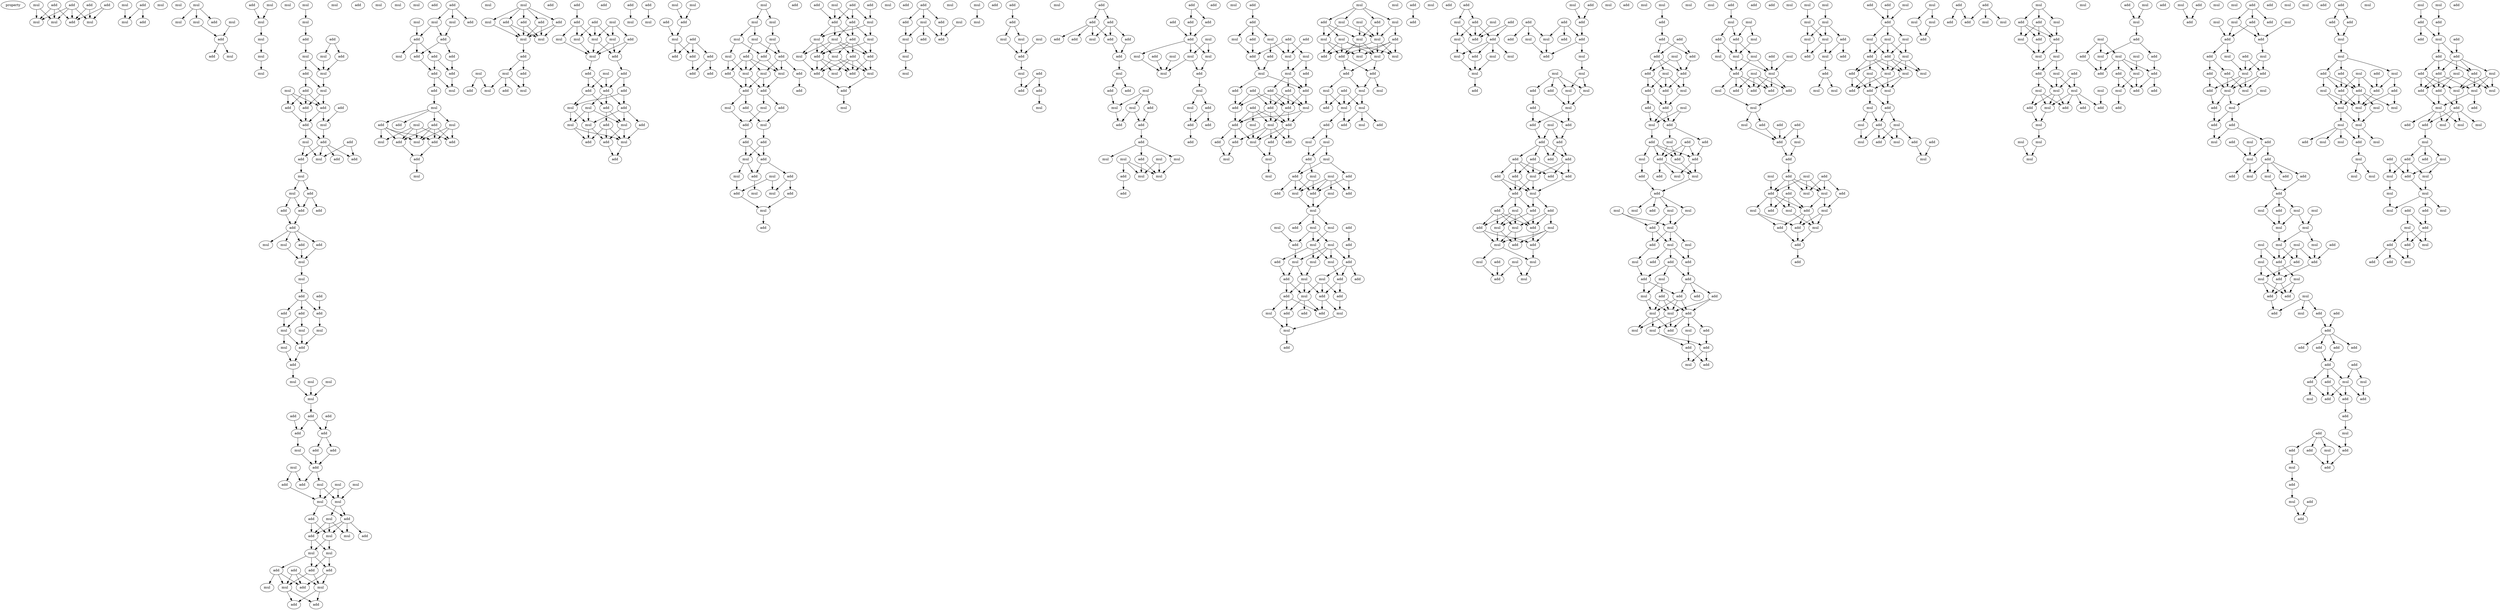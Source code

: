 digraph {
    node [fontcolor=black]
    property [mul=2,lf=1.1]
    0 [ label = add ];
    1 [ label = add ];
    2 [ label = mul ];
    3 [ label = add ];
    4 [ label = add ];
    5 [ label = mul ];
    6 [ label = mul ];
    7 [ label = mul ];
    8 [ label = add ];
    9 [ label = add ];
    10 [ label = mul ];
    11 [ label = mul ];
    12 [ label = mul ];
    13 [ label = mul ];
    14 [ label = add ];
    15 [ label = mul ];
    16 [ label = mul ];
    17 [ label = mul ];
    18 [ label = mul ];
    19 [ label = add ];
    20 [ label = add ];
    21 [ label = add ];
    22 [ label = add ];
    23 [ label = mul ];
    24 [ label = mul ];
    25 [ label = mul ];
    26 [ label = mul ];
    27 [ label = mul ];
    28 [ label = mul ];
    29 [ label = mul ];
    30 [ label = mul ];
    31 [ label = mul ];
    32 [ label = mul ];
    33 [ label = add ];
    34 [ label = add ];
    35 [ label = mul ];
    36 [ label = mul ];
    37 [ label = add ];
    38 [ label = add ];
    39 [ label = mul ];
    40 [ label = mul ];
    41 [ label = mul ];
    42 [ label = add ];
    43 [ label = add ];
    44 [ label = add ];
    45 [ label = add ];
    46 [ label = add ];
    47 [ label = add ];
    48 [ label = mul ];
    49 [ label = add ];
    50 [ label = mul ];
    51 [ label = add ];
    52 [ label = mul ];
    53 [ label = add ];
    54 [ label = add ];
    55 [ label = add ];
    56 [ label = add ];
    57 [ label = mul ];
    58 [ label = add ];
    59 [ label = mul ];
    60 [ label = mul ];
    61 [ label = add ];
    62 [ label = add ];
    63 [ label = add ];
    64 [ label = add ];
    65 [ label = mul ];
    66 [ label = mul ];
    67 [ label = add ];
    68 [ label = add ];
    69 [ label = mul ];
    70 [ label = mul ];
    71 [ label = mul ];
    72 [ label = add ];
    73 [ label = add ];
    74 [ label = add ];
    75 [ label = add ];
    76 [ label = add ];
    77 [ label = mul ];
    78 [ label = mul ];
    79 [ label = mul ];
    80 [ label = mul ];
    81 [ label = add ];
    82 [ label = mul ];
    83 [ label = add ];
    84 [ label = mul ];
    85 [ label = add ];
    86 [ label = mul ];
    87 [ label = mul ];
    88 [ label = mul ];
    89 [ label = add ];
    90 [ label = add ];
    91 [ label = add ];
    92 [ label = add ];
    93 [ label = add ];
    94 [ label = mul ];
    95 [ label = add ];
    96 [ label = add ];
    97 [ label = add ];
    98 [ label = mul ];
    99 [ label = mul ];
    100 [ label = add ];
    101 [ label = add ];
    102 [ label = mul ];
    103 [ label = mul ];
    104 [ label = mul ];
    105 [ label = mul ];
    106 [ label = add ];
    107 [ label = add ];
    108 [ label = mul ];
    109 [ label = add ];
    110 [ label = add ];
    111 [ label = mul ];
    112 [ label = mul ];
    113 [ label = mul ];
    114 [ label = mul ];
    115 [ label = add ];
    116 [ label = add ];
    117 [ label = add ];
    118 [ label = add ];
    119 [ label = mul ];
    120 [ label = add ];
    121 [ label = mul ];
    122 [ label = mul ];
    123 [ label = add ];
    124 [ label = add ];
    125 [ label = add ];
    126 [ label = mul ];
    127 [ label = add ];
    128 [ label = mul ];
    129 [ label = mul ];
    130 [ label = add ];
    131 [ label = add ];
    132 [ label = add ];
    133 [ label = add ];
    134 [ label = mul ];
    135 [ label = add ];
    136 [ label = add ];
    137 [ label = add ];
    138 [ label = mul ];
    139 [ label = mul ];
    140 [ label = add ];
    141 [ label = mul ];
    142 [ label = add ];
    143 [ label = add ];
    144 [ label = mul ];
    145 [ label = add ];
    146 [ label = mul ];
    147 [ label = add ];
    148 [ label = mul ];
    149 [ label = add ];
    150 [ label = add ];
    151 [ label = mul ];
    152 [ label = add ];
    153 [ label = mul ];
    154 [ label = mul ];
    155 [ label = mul ];
    156 [ label = add ];
    157 [ label = add ];
    158 [ label = add ];
    159 [ label = add ];
    160 [ label = mul ];
    161 [ label = mul ];
    162 [ label = add ];
    163 [ label = mul ];
    164 [ label = add ];
    165 [ label = mul ];
    166 [ label = add ];
    167 [ label = mul ];
    168 [ label = add ];
    169 [ label = mul ];
    170 [ label = add ];
    171 [ label = add ];
    172 [ label = add ];
    173 [ label = mul ];
    174 [ label = add ];
    175 [ label = mul ];
    176 [ label = mul ];
    177 [ label = mul ];
    178 [ label = add ];
    179 [ label = mul ];
    180 [ label = mul ];
    181 [ label = add ];
    182 [ label = add ];
    183 [ label = add ];
    184 [ label = mul ];
    185 [ label = add ];
    186 [ label = add ];
    187 [ label = add ];
    188 [ label = mul ];
    189 [ label = mul ];
    190 [ label = add ];
    191 [ label = add ];
    192 [ label = mul ];
    193 [ label = add ];
    194 [ label = mul ];
    195 [ label = add ];
    196 [ label = mul ];
    197 [ label = mul ];
    198 [ label = add ];
    199 [ label = add ];
    200 [ label = add ];
    201 [ label = add ];
    202 [ label = add ];
    203 [ label = add ];
    204 [ label = mul ];
    205 [ label = mul ];
    206 [ label = mul ];
    207 [ label = mul ];
    208 [ label = add ];
    209 [ label = add ];
    210 [ label = mul ];
    211 [ label = add ];
    212 [ label = add ];
    213 [ label = add ];
    214 [ label = add ];
    215 [ label = add ];
    216 [ label = mul ];
    217 [ label = add ];
    218 [ label = mul ];
    219 [ label = mul ];
    220 [ label = mul ];
    221 [ label = mul ];
    222 [ label = mul ];
    223 [ label = add ];
    224 [ label = add ];
    225 [ label = mul ];
    226 [ label = add ];
    227 [ label = mul ];
    228 [ label = add ];
    229 [ label = add ];
    230 [ label = mul ];
    231 [ label = mul ];
    232 [ label = add ];
    233 [ label = add ];
    234 [ label = add ];
    235 [ label = add ];
    236 [ label = mul ];
    237 [ label = mul ];
    238 [ label = add ];
    239 [ label = mul ];
    240 [ label = add ];
    241 [ label = add ];
    242 [ label = add ];
    243 [ label = add ];
    244 [ label = mul ];
    245 [ label = add ];
    246 [ label = mul ];
    247 [ label = add ];
    248 [ label = add ];
    249 [ label = mul ];
    250 [ label = mul ];
    251 [ label = mul ];
    252 [ label = add ];
    253 [ label = add ];
    254 [ label = mul ];
    255 [ label = add ];
    256 [ label = add ];
    257 [ label = add ];
    258 [ label = mul ];
    259 [ label = add ];
    260 [ label = add ];
    261 [ label = mul ];
    262 [ label = add ];
    263 [ label = mul ];
    264 [ label = mul ];
    265 [ label = add ];
    266 [ label = mul ];
    267 [ label = mul ];
    268 [ label = mul ];
    269 [ label = add ];
    270 [ label = add ];
    271 [ label = add ];
    272 [ label = add ];
    273 [ label = add ];
    274 [ label = mul ];
    275 [ label = mul ];
    276 [ label = add ];
    277 [ label = mul ];
    278 [ label = mul ];
    279 [ label = add ];
    280 [ label = add ];
    281 [ label = add ];
    282 [ label = mul ];
    283 [ label = mul ];
    284 [ label = add ];
    285 [ label = mul ];
    286 [ label = add ];
    287 [ label = add ];
    288 [ label = mul ];
    289 [ label = mul ];
    290 [ label = mul ];
    291 [ label = mul ];
    292 [ label = add ];
    293 [ label = mul ];
    294 [ label = add ];
    295 [ label = add ];
    296 [ label = mul ];
    297 [ label = mul ];
    298 [ label = mul ];
    299 [ label = mul ];
    300 [ label = add ];
    301 [ label = add ];
    302 [ label = mul ];
    303 [ label = add ];
    304 [ label = add ];
    305 [ label = add ];
    306 [ label = mul ];
    307 [ label = add ];
    308 [ label = add ];
    309 [ label = add ];
    310 [ label = add ];
    311 [ label = mul ];
    312 [ label = add ];
    313 [ label = add ];
    314 [ label = add ];
    315 [ label = mul ];
    316 [ label = add ];
    317 [ label = add ];
    318 [ label = mul ];
    319 [ label = mul ];
    320 [ label = mul ];
    321 [ label = add ];
    322 [ label = add ];
    323 [ label = add ];
    324 [ label = add ];
    325 [ label = add ];
    326 [ label = mul ];
    327 [ label = mul ];
    328 [ label = mul ];
    329 [ label = mul ];
    330 [ label = mul ];
    331 [ label = add ];
    332 [ label = mul ];
    333 [ label = add ];
    334 [ label = add ];
    335 [ label = add ];
    336 [ label = add ];
    337 [ label = add ];
    338 [ label = mul ];
    339 [ label = add ];
    340 [ label = mul ];
    341 [ label = mul ];
    342 [ label = add ];
    343 [ label = mul ];
    344 [ label = mul ];
    345 [ label = mul ];
    346 [ label = add ];
    347 [ label = mul ];
    348 [ label = mul ];
    349 [ label = add ];
    350 [ label = add ];
    351 [ label = add ];
    352 [ label = add ];
    353 [ label = mul ];
    354 [ label = add ];
    355 [ label = add ];
    356 [ label = add ];
    357 [ label = add ];
    358 [ label = add ];
    359 [ label = mul ];
    360 [ label = add ];
    361 [ label = mul ];
    362 [ label = add ];
    363 [ label = mul ];
    364 [ label = mul ];
    365 [ label = add ];
    366 [ label = mul ];
    367 [ label = mul ];
    368 [ label = add ];
    369 [ label = add ];
    370 [ label = add ];
    371 [ label = add ];
    372 [ label = add ];
    373 [ label = add ];
    374 [ label = add ];
    375 [ label = mul ];
    376 [ label = add ];
    377 [ label = add ];
    378 [ label = add ];
    379 [ label = add ];
    380 [ label = mul ];
    381 [ label = mul ];
    382 [ label = add ];
    383 [ label = add ];
    384 [ label = add ];
    385 [ label = add ];
    386 [ label = mul ];
    387 [ label = add ];
    388 [ label = mul ];
    389 [ label = mul ];
    390 [ label = mul ];
    391 [ label = mul ];
    392 [ label = add ];
    393 [ label = mul ];
    394 [ label = mul ];
    395 [ label = mul ];
    396 [ label = add ];
    397 [ label = mul ];
    398 [ label = mul ];
    399 [ label = add ];
    400 [ label = mul ];
    401 [ label = mul ];
    402 [ label = mul ];
    403 [ label = add ];
    404 [ label = add ];
    405 [ label = mul ];
    406 [ label = mul ];
    407 [ label = add ];
    408 [ label = add ];
    409 [ label = mul ];
    410 [ label = mul ];
    411 [ label = mul ];
    412 [ label = add ];
    413 [ label = mul ];
    414 [ label = add ];
    415 [ label = mul ];
    416 [ label = add ];
    417 [ label = add ];
    418 [ label = mul ];
    419 [ label = add ];
    420 [ label = mul ];
    421 [ label = mul ];
    422 [ label = add ];
    423 [ label = mul ];
    424 [ label = mul ];
    425 [ label = add ];
    426 [ label = mul ];
    427 [ label = add ];
    428 [ label = add ];
    429 [ label = mul ];
    430 [ label = add ];
    431 [ label = mul ];
    432 [ label = add ];
    433 [ label = mul ];
    434 [ label = mul ];
    435 [ label = add ];
    436 [ label = mul ];
    437 [ label = add ];
    438 [ label = mul ];
    439 [ label = mul ];
    440 [ label = mul ];
    441 [ label = add ];
    442 [ label = add ];
    443 [ label = add ];
    444 [ label = mul ];
    445 [ label = add ];
    446 [ label = mul ];
    447 [ label = mul ];
    448 [ label = mul ];
    449 [ label = add ];
    450 [ label = add ];
    451 [ label = mul ];
    452 [ label = add ];
    453 [ label = add ];
    454 [ label = add ];
    455 [ label = add ];
    456 [ label = mul ];
    457 [ label = add ];
    458 [ label = mul ];
    459 [ label = add ];
    460 [ label = mul ];
    461 [ label = add ];
    462 [ label = mul ];
    463 [ label = mul ];
    464 [ label = add ];
    465 [ label = mul ];
    466 [ label = add ];
    467 [ label = add ];
    468 [ label = add ];
    469 [ label = add ];
    470 [ label = add ];
    471 [ label = mul ];
    472 [ label = add ];
    473 [ label = mul ];
    474 [ label = add ];
    475 [ label = add ];
    476 [ label = mul ];
    477 [ label = add ];
    478 [ label = mul ];
    479 [ label = mul ];
    480 [ label = mul ];
    481 [ label = mul ];
    482 [ label = add ];
    483 [ label = mul ];
    484 [ label = add ];
    485 [ label = add ];
    486 [ label = add ];
    487 [ label = add ];
    488 [ label = add ];
    489 [ label = mul ];
    490 [ label = add ];
    491 [ label = mul ];
    492 [ label = add ];
    493 [ label = add ];
    494 [ label = mul ];
    495 [ label = mul ];
    496 [ label = mul ];
    497 [ label = mul ];
    498 [ label = add ];
    499 [ label = mul ];
    500 [ label = mul ];
    501 [ label = add ];
    502 [ label = add ];
    503 [ label = mul ];
    504 [ label = add ];
    505 [ label = add ];
    506 [ label = add ];
    507 [ label = mul ];
    508 [ label = add ];
    509 [ label = add ];
    510 [ label = add ];
    511 [ label = add ];
    512 [ label = add ];
    513 [ label = add ];
    514 [ label = add ];
    515 [ label = mul ];
    516 [ label = add ];
    517 [ label = add ];
    518 [ label = add ];
    519 [ label = mul ];
    520 [ label = add ];
    521 [ label = add ];
    522 [ label = add ];
    523 [ label = mul ];
    524 [ label = add ];
    525 [ label = add ];
    526 [ label = add ];
    527 [ label = mul ];
    528 [ label = mul ];
    529 [ label = mul ];
    530 [ label = add ];
    531 [ label = mul ];
    532 [ label = add ];
    533 [ label = mul ];
    534 [ label = add ];
    535 [ label = mul ];
    536 [ label = mul ];
    537 [ label = mul ];
    538 [ label = mul ];
    539 [ label = add ];
    540 [ label = mul ];
    541 [ label = mul ];
    542 [ label = add ];
    543 [ label = add ];
    544 [ label = add ];
    545 [ label = add ];
    546 [ label = add ];
    547 [ label = mul ];
    548 [ label = add ];
    549 [ label = mul ];
    550 [ label = add ];
    551 [ label = add ];
    552 [ label = add ];
    553 [ label = mul ];
    554 [ label = add ];
    555 [ label = mul ];
    556 [ label = add ];
    557 [ label = mul ];
    558 [ label = add ];
    559 [ label = add ];
    560 [ label = add ];
    561 [ label = add ];
    562 [ label = mul ];
    563 [ label = add ];
    564 [ label = add ];
    565 [ label = add ];
    566 [ label = mul ];
    567 [ label = mul ];
    568 [ label = mul ];
    569 [ label = add ];
    570 [ label = mul ];
    571 [ label = add ];
    572 [ label = add ];
    573 [ label = mul ];
    574 [ label = mul ];
    575 [ label = mul ];
    576 [ label = mul ];
    577 [ label = add ];
    578 [ label = add ];
    579 [ label = mul ];
    580 [ label = mul ];
    581 [ label = mul ];
    582 [ label = add ];
    583 [ label = add ];
    584 [ label = mul ];
    585 [ label = add ];
    586 [ label = add ];
    587 [ label = mul ];
    588 [ label = add ];
    589 [ label = add ];
    590 [ label = add ];
    591 [ label = add ];
    592 [ label = mul ];
    593 [ label = add ];
    594 [ label = add ];
    595 [ label = add ];
    596 [ label = mul ];
    597 [ label = mul ];
    598 [ label = mul ];
    599 [ label = add ];
    600 [ label = add ];
    601 [ label = mul ];
    602 [ label = mul ];
    603 [ label = add ];
    604 [ label = add ];
    605 [ label = mul ];
    606 [ label = add ];
    607 [ label = add ];
    608 [ label = mul ];
    609 [ label = mul ];
    610 [ label = add ];
    611 [ label = mul ];
    612 [ label = add ];
    613 [ label = add ];
    614 [ label = mul ];
    615 [ label = mul ];
    616 [ label = mul ];
    617 [ label = mul ];
    618 [ label = mul ];
    619 [ label = add ];
    620 [ label = mul ];
    621 [ label = add ];
    622 [ label = add ];
    623 [ label = add ];
    624 [ label = add ];
    625 [ label = mul ];
    626 [ label = mul ];
    627 [ label = add ];
    628 [ label = add ];
    629 [ label = add ];
    630 [ label = mul ];
    631 [ label = add ];
    632 [ label = mul ];
    633 [ label = add ];
    634 [ label = add ];
    635 [ label = add ];
    636 [ label = mul ];
    637 [ label = add ];
    638 [ label = mul ];
    639 [ label = add ];
    640 [ label = add ];
    641 [ label = add ];
    642 [ label = mul ];
    643 [ label = mul ];
    644 [ label = mul ];
    645 [ label = mul ];
    646 [ label = add ];
    647 [ label = add ];
    648 [ label = mul ];
    649 [ label = add ];
    650 [ label = mul ];
    651 [ label = add ];
    652 [ label = add ];
    653 [ label = add ];
    654 [ label = add ];
    655 [ label = mul ];
    656 [ label = mul ];
    657 [ label = mul ];
    658 [ label = mul ];
    659 [ label = mul ];
    660 [ label = mul ];
    661 [ label = mul ];
    662 [ label = add ];
    663 [ label = add ];
    664 [ label = mul ];
    665 [ label = add ];
    666 [ label = add ];
    667 [ label = mul ];
    668 [ label = mul ];
    669 [ label = add ];
    670 [ label = add ];
    671 [ label = mul ];
    672 [ label = add ];
    673 [ label = mul ];
    674 [ label = mul ];
    675 [ label = mul ];
    676 [ label = add ];
    677 [ label = add ];
    678 [ label = mul ];
    679 [ label = mul ];
    680 [ label = mul ];
    681 [ label = mul ];
    682 [ label = mul ];
    683 [ label = add ];
    684 [ label = add ];
    685 [ label = mul ];
    686 [ label = add ];
    687 [ label = add ];
    688 [ label = mul ];
    689 [ label = add ];
    690 [ label = mul ];
    691 [ label = mul ];
    692 [ label = add ];
    693 [ label = mul ];
    694 [ label = add ];
    695 [ label = add ];
    696 [ label = mul ];
    697 [ label = mul ];
    698 [ label = mul ];
    699 [ label = mul ];
    700 [ label = mul ];
    701 [ label = add ];
    702 [ label = add ];
    703 [ label = add ];
    704 [ label = mul ];
    705 [ label = add ];
    706 [ label = add ];
    707 [ label = mul ];
    708 [ label = mul ];
    709 [ label = add ];
    710 [ label = add ];
    711 [ label = mul ];
    712 [ label = mul ];
    713 [ label = add ];
    714 [ label = add ];
    715 [ label = mul ];
    716 [ label = mul ];
    717 [ label = add ];
    718 [ label = mul ];
    719 [ label = add ];
    720 [ label = mul ];
    721 [ label = mul ];
    722 [ label = mul ];
    723 [ label = mul ];
    724 [ label = mul ];
    725 [ label = add ];
    726 [ label = add ];
    727 [ label = mul ];
    728 [ label = add ];
    729 [ label = add ];
    730 [ label = mul ];
    731 [ label = mul ];
    732 [ label = add ];
    733 [ label = mul ];
    734 [ label = mul ];
    735 [ label = mul ];
    736 [ label = mul ];
    737 [ label = mul ];
    738 [ label = add ];
    739 [ label = mul ];
    740 [ label = add ];
    741 [ label = add ];
    742 [ label = mul ];
    743 [ label = mul ];
    744 [ label = add ];
    745 [ label = add ];
    746 [ label = add ];
    747 [ label = mul ];
    748 [ label = add ];
    749 [ label = add ];
    750 [ label = mul ];
    751 [ label = add ];
    752 [ label = add ];
    753 [ label = mul ];
    754 [ label = mul ];
    755 [ label = add ];
    756 [ label = add ];
    757 [ label = mul ];
    758 [ label = add ];
    759 [ label = mul ];
    760 [ label = add ];
    761 [ label = mul ];
    762 [ label = mul ];
    763 [ label = add ];
    764 [ label = add ];
    765 [ label = add ];
    766 [ label = add ];
    767 [ label = add ];
    768 [ label = mul ];
    769 [ label = mul ];
    770 [ label = add ];
    771 [ label = add ];
    772 [ label = mul ];
    773 [ label = add ];
    774 [ label = mul ];
    775 [ label = mul ];
    776 [ label = mul ];
    777 [ label = add ];
    778 [ label = add ];
    779 [ label = mul ];
    780 [ label = add ];
    781 [ label = add ];
    782 [ label = add ];
    783 [ label = add ];
    784 [ label = mul ];
    785 [ label = mul ];
    786 [ label = mul ];
    787 [ label = add ];
    788 [ label = add ];
    789 [ label = mul ];
    790 [ label = add ];
    791 [ label = mul ];
    792 [ label = add ];
    793 [ label = add ];
    794 [ label = add ];
    795 [ label = mul ];
    796 [ label = mul ];
    797 [ label = mul ];
    798 [ label = mul ];
    799 [ label = mul ];
    800 [ label = add ];
    801 [ label = mul ];
    802 [ label = mul ];
    803 [ label = mul ];
    804 [ label = mul ];
    805 [ label = add ];
    806 [ label = add ];
    807 [ label = add ];
    808 [ label = mul ];
    809 [ label = mul ];
    810 [ label = mul ];
    811 [ label = add ];
    812 [ label = mul ];
    813 [ label = add ];
    814 [ label = add ];
    815 [ label = add ];
    816 [ label = mul ];
    817 [ label = add ];
    818 [ label = add ];
    819 [ label = add ];
    820 [ label = add ];
    821 [ label = add ];
    822 [ label = add ];
    823 [ label = mul ];
    824 [ label = add ];
    825 [ label = add ];
    826 [ label = add ];
    827 [ label = add ];
    828 [ label = add ];
    829 [ label = mul ];
    830 [ label = add ];
    831 [ label = mul ];
    832 [ label = add ];
    833 [ label = add ];
    834 [ label = mul ];
    835 [ label = add ];
    836 [ label = add ];
    837 [ label = add ];
    838 [ label = mul ];
    839 [ label = mul ];
    840 [ label = add ];
    841 [ label = mul ];
    842 [ label = add ];
    843 [ label = add ];
    844 [ label = add ];
    845 [ label = mul ];
    846 [ label = add ];
    847 [ label = add ];
    848 [ label = add ];
    849 [ label = mul ];
    850 [ label = add ];
    851 [ label = add ];
    852 [ label = add ];
    853 [ label = add ];
    854 [ label = mul ];
    855 [ label = mul ];
    856 [ label = mul ];
    857 [ label = mul ];
    858 [ label = add ];
    859 [ label = mul ];
    860 [ label = add ];
    861 [ label = add ];
    862 [ label = add ];
    863 [ label = add ];
    864 [ label = add ];
    865 [ label = mul ];
    866 [ label = add ];
    867 [ label = mul ];
    868 [ label = mul ];
    869 [ label = mul ];
    870 [ label = mul ];
    871 [ label = mul ];
    872 [ label = mul ];
    873 [ label = add ];
    874 [ label = add ];
    875 [ label = mul ];
    876 [ label = mul ];
    877 [ label = mul ];
    878 [ label = mul ];
    879 [ label = mul ];
    880 [ label = mul ];
    881 [ label = mul ];
    882 [ label = mul ];
    883 [ label = add ];
    884 [ label = add ];
    885 [ label = add ];
    886 [ label = add ];
    887 [ label = add ];
    888 [ label = mul ];
    889 [ label = add ];
    890 [ label = add ];
    891 [ label = add ];
    892 [ label = mul ];
    893 [ label = add ];
    894 [ label = mul ];
    895 [ label = add ];
    896 [ label = mul ];
    897 [ label = add ];
    898 [ label = mul ];
    899 [ label = mul ];
    900 [ label = add ];
    901 [ label = mul ];
    902 [ label = add ];
    903 [ label = add ];
    904 [ label = mul ];
    905 [ label = add ];
    906 [ label = add ];
    907 [ label = mul ];
    908 [ label = mul ];
    909 [ label = mul ];
    910 [ label = mul ];
    911 [ label = add ];
    912 [ label = add ];
    913 [ label = add ];
    914 [ label = add ];
    915 [ label = mul ];
    916 [ label = mul ];
    917 [ label = mul ];
    918 [ label = mul ];
    919 [ label = add ];
    920 [ label = mul ];
    921 [ label = mul ];
    922 [ label = add ];
    923 [ label = add ];
    924 [ label = mul ];
    925 [ label = add ];
    926 [ label = mul ];
    927 [ label = add ];
    928 [ label = add ];
    929 [ label = add ];
    930 [ label = mul ];
    0 -> 6 [ name = 0 ];
    0 -> 7 [ name = 1 ];
    0 -> 8 [ name = 2 ];
    1 -> 5 [ name = 3 ];
    1 -> 6 [ name = 4 ];
    1 -> 7 [ name = 5 ];
    1 -> 8 [ name = 6 ];
    2 -> 6 [ name = 7 ];
    2 -> 7 [ name = 8 ];
    3 -> 5 [ name = 9 ];
    3 -> 8 [ name = 10 ];
    4 -> 5 [ name = 11 ];
    4 -> 8 [ name = 12 ];
    9 -> 11 [ name = 13 ];
    9 -> 14 [ name = 14 ];
    10 -> 11 [ name = 15 ];
    15 -> 16 [ name = 16 ];
    15 -> 17 [ name = 17 ];
    15 -> 19 [ name = 18 ];
    17 -> 20 [ name = 19 ];
    18 -> 20 [ name = 20 ];
    20 -> 21 [ name = 21 ];
    20 -> 23 [ name = 22 ];
    22 -> 25 [ name = 23 ];
    24 -> 25 [ name = 24 ];
    25 -> 27 [ name = 25 ];
    27 -> 28 [ name = 26 ];
    28 -> 30 [ name = 27 ];
    29 -> 32 [ name = 28 ];
    32 -> 33 [ name = 29 ];
    33 -> 35 [ name = 30 ];
    34 -> 36 [ name = 31 ];
    34 -> 37 [ name = 32 ];
    35 -> 38 [ name = 33 ];
    35 -> 39 [ name = 34 ];
    36 -> 39 [ name = 35 ];
    37 -> 39 [ name = 36 ];
    38 -> 41 [ name = 37 ];
    38 -> 42 [ name = 38 ];
    39 -> 41 [ name = 39 ];
    40 -> 43 [ name = 40 ];
    40 -> 45 [ name = 41 ];
    40 -> 46 [ name = 42 ];
    41 -> 43 [ name = 43 ];
    41 -> 45 [ name = 44 ];
    42 -> 43 [ name = 45 ];
    42 -> 45 [ name = 46 ];
    42 -> 46 [ name = 47 ];
    43 -> 47 [ name = 48 ];
    43 -> 48 [ name = 49 ];
    44 -> 48 [ name = 50 ];
    45 -> 47 [ name = 51 ];
    46 -> 47 [ name = 52 ];
    47 -> 49 [ name = 53 ];
    47 -> 50 [ name = 54 ];
    48 -> 49 [ name = 55 ];
    49 -> 52 [ name = 56 ];
    49 -> 53 [ name = 57 ];
    49 -> 54 [ name = 58 ];
    49 -> 56 [ name = 59 ];
    50 -> 52 [ name = 60 ];
    50 -> 54 [ name = 61 ];
    51 -> 52 [ name = 62 ];
    51 -> 53 [ name = 63 ];
    54 -> 57 [ name = 64 ];
    57 -> 58 [ name = 65 ];
    57 -> 59 [ name = 66 ];
    58 -> 61 [ name = 67 ];
    58 -> 63 [ name = 68 ];
    59 -> 61 [ name = 69 ];
    59 -> 62 [ name = 70 ];
    61 -> 64 [ name = 71 ];
    62 -> 64 [ name = 72 ];
    64 -> 65 [ name = 73 ];
    64 -> 66 [ name = 74 ];
    64 -> 67 [ name = 75 ];
    64 -> 68 [ name = 76 ];
    66 -> 69 [ name = 77 ];
    67 -> 69 [ name = 78 ];
    68 -> 69 [ name = 79 ];
    69 -> 70 [ name = 80 ];
    70 -> 72 [ name = 81 ];
    72 -> 74 [ name = 82 ];
    72 -> 75 [ name = 83 ];
    72 -> 76 [ name = 84 ];
    73 -> 75 [ name = 85 ];
    74 -> 79 [ name = 86 ];
    75 -> 80 [ name = 87 ];
    76 -> 77 [ name = 88 ];
    76 -> 79 [ name = 89 ];
    77 -> 81 [ name = 90 ];
    79 -> 81 [ name = 91 ];
    79 -> 82 [ name = 92 ];
    80 -> 81 [ name = 93 ];
    81 -> 83 [ name = 94 ];
    82 -> 83 [ name = 95 ];
    83 -> 84 [ name = 96 ];
    84 -> 88 [ name = 97 ];
    86 -> 88 [ name = 98 ];
    87 -> 88 [ name = 99 ];
    88 -> 90 [ name = 100 ];
    89 -> 92 [ name = 101 ];
    90 -> 92 [ name = 102 ];
    90 -> 93 [ name = 103 ];
    91 -> 93 [ name = 104 ];
    92 -> 94 [ name = 105 ];
    93 -> 95 [ name = 106 ];
    93 -> 96 [ name = 107 ];
    94 -> 97 [ name = 108 ];
    95 -> 97 [ name = 109 ];
    96 -> 97 [ name = 110 ];
    97 -> 100 [ name = 111 ];
    97 -> 102 [ name = 112 ];
    98 -> 100 [ name = 113 ];
    98 -> 101 [ name = 114 ];
    99 -> 104 [ name = 115 ];
    99 -> 105 [ name = 116 ];
    101 -> 104 [ name = 117 ];
    102 -> 104 [ name = 118 ];
    102 -> 105 [ name = 119 ];
    103 -> 105 [ name = 120 ];
    104 -> 106 [ name = 121 ];
    104 -> 107 [ name = 122 ];
    105 -> 107 [ name = 123 ];
    105 -> 108 [ name = 124 ];
    106 -> 110 [ name = 125 ];
    106 -> 112 [ name = 126 ];
    107 -> 109 [ name = 127 ];
    107 -> 110 [ name = 128 ];
    107 -> 111 [ name = 129 ];
    107 -> 112 [ name = 130 ];
    108 -> 110 [ name = 131 ];
    108 -> 111 [ name = 132 ];
    108 -> 112 [ name = 133 ];
    110 -> 113 [ name = 134 ];
    110 -> 114 [ name = 135 ];
    112 -> 113 [ name = 136 ];
    112 -> 114 [ name = 137 ];
    113 -> 115 [ name = 138 ];
    113 -> 116 [ name = 139 ];
    113 -> 118 [ name = 140 ];
    114 -> 115 [ name = 141 ];
    114 -> 116 [ name = 142 ];
    115 -> 120 [ name = 143 ];
    115 -> 121 [ name = 144 ];
    116 -> 119 [ name = 145 ];
    116 -> 121 [ name = 146 ];
    117 -> 119 [ name = 147 ];
    117 -> 120 [ name = 148 ];
    117 -> 121 [ name = 149 ];
    118 -> 119 [ name = 150 ];
    118 -> 120 [ name = 151 ];
    118 -> 122 [ name = 152 ];
    119 -> 123 [ name = 153 ];
    119 -> 124 [ name = 154 ];
    121 -> 123 [ name = 155 ];
    121 -> 124 [ name = 156 ];
    125 -> 126 [ name = 157 ];
    125 -> 127 [ name = 158 ];
    125 -> 129 [ name = 159 ];
    126 -> 130 [ name = 160 ];
    126 -> 131 [ name = 161 ];
    128 -> 131 [ name = 162 ];
    129 -> 130 [ name = 163 ];
    130 -> 133 [ name = 164 ];
    130 -> 135 [ name = 165 ];
    131 -> 132 [ name = 166 ];
    131 -> 134 [ name = 167 ];
    131 -> 135 [ name = 168 ];
    132 -> 136 [ name = 169 ];
    132 -> 137 [ name = 170 ];
    133 -> 136 [ name = 171 ];
    135 -> 137 [ name = 172 ];
    136 -> 138 [ name = 173 ];
    137 -> 138 [ name = 174 ];
    137 -> 140 [ name = 175 ];
    140 -> 141 [ name = 176 ];
    141 -> 142 [ name = 177 ];
    141 -> 143 [ name = 178 ];
    141 -> 145 [ name = 179 ];
    141 -> 146 [ name = 180 ];
    142 -> 147 [ name = 181 ];
    142 -> 149 [ name = 182 ];
    142 -> 150 [ name = 183 ];
    142 -> 151 [ name = 184 ];
    144 -> 147 [ name = 185 ];
    144 -> 148 [ name = 186 ];
    144 -> 150 [ name = 187 ];
    144 -> 151 [ name = 188 ];
    145 -> 148 [ name = 189 ];
    145 -> 149 [ name = 190 ];
    145 -> 150 [ name = 191 ];
    145 -> 151 [ name = 192 ];
    146 -> 147 [ name = 193 ];
    146 -> 149 [ name = 194 ];
    146 -> 151 [ name = 195 ];
    149 -> 152 [ name = 196 ];
    150 -> 152 [ name = 197 ];
    152 -> 153 [ name = 198 ];
    154 -> 155 [ name = 199 ];
    154 -> 156 [ name = 200 ];
    154 -> 157 [ name = 201 ];
    154 -> 158 [ name = 202 ];
    154 -> 159 [ name = 203 ];
    155 -> 160 [ name = 204 ];
    156 -> 160 [ name = 205 ];
    156 -> 161 [ name = 206 ];
    157 -> 160 [ name = 207 ];
    157 -> 161 [ name = 208 ];
    158 -> 160 [ name = 209 ];
    158 -> 161 [ name = 210 ];
    159 -> 160 [ name = 211 ];
    159 -> 161 [ name = 212 ];
    160 -> 162 [ name = 213 ];
    162 -> 163 [ name = 214 ];
    162 -> 164 [ name = 215 ];
    163 -> 166 [ name = 216 ];
    163 -> 167 [ name = 217 ];
    163 -> 169 [ name = 218 ];
    164 -> 169 [ name = 219 ];
    165 -> 167 [ name = 220 ];
    165 -> 168 [ name = 221 ];
    171 -> 174 [ name = 222 ];
    172 -> 175 [ name = 223 ];
    172 -> 176 [ name = 224 ];
    172 -> 177 [ name = 225 ];
    173 -> 175 [ name = 226 ];
    173 -> 176 [ name = 227 ];
    173 -> 178 [ name = 228 ];
    174 -> 176 [ name = 229 ];
    174 -> 177 [ name = 230 ];
    174 -> 179 [ name = 231 ];
    175 -> 180 [ name = 232 ];
    175 -> 181 [ name = 233 ];
    176 -> 180 [ name = 234 ];
    176 -> 181 [ name = 235 ];
    177 -> 180 [ name = 236 ];
    178 -> 180 [ name = 237 ];
    178 -> 181 [ name = 238 ];
    179 -> 180 [ name = 239 ];
    180 -> 183 [ name = 240 ];
    181 -> 182 [ name = 241 ];
    182 -> 185 [ name = 242 ];
    182 -> 187 [ name = 243 ];
    183 -> 186 [ name = 244 ];
    183 -> 187 [ name = 245 ];
    184 -> 186 [ name = 246 ];
    184 -> 187 [ name = 247 ];
    185 -> 189 [ name = 248 ];
    185 -> 190 [ name = 249 ];
    186 -> 189 [ name = 250 ];
    186 -> 191 [ name = 251 ];
    187 -> 188 [ name = 252 ];
    187 -> 190 [ name = 253 ];
    187 -> 191 [ name = 254 ];
    188 -> 192 [ name = 255 ];
    188 -> 194 [ name = 256 ];
    188 -> 196 [ name = 257 ];
    189 -> 192 [ name = 258 ];
    189 -> 194 [ name = 259 ];
    190 -> 194 [ name = 260 ];
    190 -> 195 [ name = 261 ];
    190 -> 196 [ name = 262 ];
    191 -> 193 [ name = 263 ];
    191 -> 196 [ name = 264 ];
    192 -> 197 [ name = 265 ];
    192 -> 199 [ name = 266 ];
    193 -> 197 [ name = 267 ];
    193 -> 198 [ name = 268 ];
    193 -> 199 [ name = 269 ];
    194 -> 198 [ name = 270 ];
    194 -> 199 [ name = 271 ];
    195 -> 197 [ name = 272 ];
    196 -> 197 [ name = 273 ];
    196 -> 198 [ name = 274 ];
    197 -> 200 [ name = 275 ];
    198 -> 200 [ name = 276 ];
    202 -> 204 [ name = 277 ];
    203 -> 205 [ name = 278 ];
    206 -> 209 [ name = 279 ];
    207 -> 209 [ name = 280 ];
    208 -> 210 [ name = 281 ];
    209 -> 210 [ name = 282 ];
    210 -> 213 [ name = 283 ];
    210 -> 214 [ name = 284 ];
    211 -> 212 [ name = 285 ];
    211 -> 213 [ name = 286 ];
    211 -> 214 [ name = 287 ];
    212 -> 215 [ name = 288 ];
    212 -> 217 [ name = 289 ];
    214 -> 217 [ name = 290 ];
    216 -> 218 [ name = 291 ];
    216 -> 219 [ name = 292 ];
    218 -> 220 [ name = 293 ];
    218 -> 222 [ name = 294 ];
    219 -> 221 [ name = 295 ];
    220 -> 225 [ name = 296 ];
    220 -> 226 [ name = 297 ];
    221 -> 224 [ name = 298 ];
    221 -> 226 [ name = 299 ];
    222 -> 223 [ name = 300 ];
    222 -> 224 [ name = 301 ];
    223 -> 227 [ name = 302 ];
    223 -> 229 [ name = 303 ];
    223 -> 230 [ name = 304 ];
    223 -> 231 [ name = 305 ];
    224 -> 227 [ name = 306 ];
    224 -> 228 [ name = 307 ];
    224 -> 230 [ name = 308 ];
    225 -> 229 [ name = 309 ];
    225 -> 231 [ name = 310 ];
    226 -> 230 [ name = 311 ];
    226 -> 231 [ name = 312 ];
    227 -> 232 [ name = 313 ];
    227 -> 234 [ name = 314 ];
    228 -> 233 [ name = 315 ];
    229 -> 234 [ name = 316 ];
    230 -> 232 [ name = 317 ];
    231 -> 232 [ name = 318 ];
    231 -> 234 [ name = 319 ];
    232 -> 236 [ name = 320 ];
    232 -> 238 [ name = 321 ];
    234 -> 235 [ name = 322 ];
    234 -> 237 [ name = 323 ];
    235 -> 239 [ name = 324 ];
    236 -> 240 [ name = 325 ];
    237 -> 240 [ name = 326 ];
    238 -> 239 [ name = 327 ];
    239 -> 243 [ name = 328 ];
    240 -> 241 [ name = 329 ];
    241 -> 244 [ name = 330 ];
    241 -> 245 [ name = 331 ];
    243 -> 244 [ name = 332 ];
    243 -> 245 [ name = 333 ];
    244 -> 246 [ name = 334 ];
    244 -> 247 [ name = 335 ];
    245 -> 247 [ name = 336 ];
    245 -> 248 [ name = 337 ];
    246 -> 252 [ name = 338 ];
    247 -> 250 [ name = 339 ];
    248 -> 251 [ name = 340 ];
    248 -> 253 [ name = 341 ];
    249 -> 251 [ name = 342 ];
    249 -> 252 [ name = 343 ];
    252 -> 254 [ name = 344 ];
    253 -> 254 [ name = 345 ];
    254 -> 256 [ name = 346 ];
    255 -> 261 [ name = 347 ];
    257 -> 260 [ name = 348 ];
    257 -> 261 [ name = 349 ];
    257 -> 262 [ name = 350 ];
    258 -> 260 [ name = 351 ];
    258 -> 262 [ name = 352 ];
    259 -> 262 [ name = 353 ];
    260 -> 263 [ name = 354 ];
    260 -> 265 [ name = 355 ];
    260 -> 266 [ name = 356 ];
    261 -> 264 [ name = 357 ];
    261 -> 266 [ name = 358 ];
    262 -> 263 [ name = 359 ];
    262 -> 264 [ name = 360 ];
    262 -> 265 [ name = 361 ];
    263 -> 267 [ name = 362 ];
    263 -> 269 [ name = 363 ];
    263 -> 270 [ name = 364 ];
    263 -> 271 [ name = 365 ];
    264 -> 267 [ name = 366 ];
    264 -> 268 [ name = 367 ];
    264 -> 270 [ name = 368 ];
    265 -> 268 [ name = 369 ];
    265 -> 269 [ name = 370 ];
    265 -> 270 [ name = 371 ];
    265 -> 271 [ name = 372 ];
    266 -> 269 [ name = 373 ];
    266 -> 270 [ name = 374 ];
    267 -> 273 [ name = 375 ];
    268 -> 272 [ name = 376 ];
    268 -> 273 [ name = 377 ];
    268 -> 274 [ name = 378 ];
    269 -> 272 [ name = 379 ];
    269 -> 274 [ name = 380 ];
    270 -> 272 [ name = 381 ];
    270 -> 273 [ name = 382 ];
    270 -> 275 [ name = 383 ];
    271 -> 272 [ name = 384 ];
    271 -> 273 [ name = 385 ];
    271 -> 274 [ name = 386 ];
    271 -> 275 [ name = 387 ];
    273 -> 276 [ name = 388 ];
    274 -> 276 [ name = 389 ];
    276 -> 278 [ name = 390 ];
    280 -> 281 [ name = 391 ];
    280 -> 283 [ name = 392 ];
    280 -> 284 [ name = 393 ];
    281 -> 288 [ name = 394 ];
    283 -> 286 [ name = 395 ];
    283 -> 287 [ name = 396 ];
    283 -> 288 [ name = 397 ];
    284 -> 287 [ name = 398 ];
    285 -> 287 [ name = 399 ];
    288 -> 289 [ name = 400 ];
    289 -> 291 [ name = 401 ];
    290 -> 293 [ name = 402 ];
    294 -> 295 [ name = 403 ];
    295 -> 297 [ name = 404 ];
    295 -> 299 [ name = 405 ];
    296 -> 300 [ name = 406 ];
    297 -> 300 [ name = 407 ];
    299 -> 300 [ name = 408 ];
    300 -> 302 [ name = 409 ];
    301 -> 303 [ name = 410 ];
    301 -> 304 [ name = 411 ];
    302 -> 304 [ name = 412 ];
    303 -> 306 [ name = 413 ];
    305 -> 307 [ name = 414 ];
    305 -> 308 [ name = 415 ];
    307 -> 309 [ name = 416 ];
    307 -> 310 [ name = 417 ];
    307 -> 311 [ name = 418 ];
    307 -> 313 [ name = 419 ];
    308 -> 310 [ name = 420 ];
    308 -> 311 [ name = 421 ];
    308 -> 312 [ name = 422 ];
    310 -> 314 [ name = 423 ];
    312 -> 314 [ name = 424 ];
    314 -> 315 [ name = 425 ];
    315 -> 316 [ name = 426 ];
    315 -> 317 [ name = 427 ];
    317 -> 320 [ name = 428 ];
    318 -> 319 [ name = 429 ];
    318 -> 320 [ name = 430 ];
    318 -> 321 [ name = 431 ];
    319 -> 322 [ name = 432 ];
    319 -> 323 [ name = 433 ];
    320 -> 322 [ name = 434 ];
    321 -> 323 [ name = 435 ];
    323 -> 324 [ name = 436 ];
    324 -> 325 [ name = 437 ];
    324 -> 327 [ name = 438 ];
    324 -> 328 [ name = 439 ];
    325 -> 330 [ name = 440 ];
    325 -> 332 [ name = 441 ];
    326 -> 330 [ name = 442 ];
    326 -> 331 [ name = 443 ];
    326 -> 332 [ name = 444 ];
    327 -> 330 [ name = 445 ];
    329 -> 330 [ name = 446 ];
    329 -> 332 [ name = 447 ];
    331 -> 333 [ name = 448 ];
    334 -> 336 [ name = 449 ];
    334 -> 337 [ name = 450 ];
    335 -> 339 [ name = 451 ];
    336 -> 339 [ name = 452 ];
    337 -> 339 [ name = 453 ];
    338 -> 341 [ name = 454 ];
    338 -> 343 [ name = 455 ];
    339 -> 340 [ name = 456 ];
    339 -> 341 [ name = 457 ];
    339 -> 343 [ name = 458 ];
    340 -> 345 [ name = 459 ];
    341 -> 346 [ name = 460 ];
    342 -> 345 [ name = 461 ];
    343 -> 345 [ name = 462 ];
    343 -> 346 [ name = 463 ];
    344 -> 345 [ name = 464 ];
    346 -> 347 [ name = 465 ];
    347 -> 348 [ name = 466 ];
    347 -> 349 [ name = 467 ];
    348 -> 352 [ name = 468 ];
    349 -> 350 [ name = 469 ];
    349 -> 352 [ name = 470 ];
    352 -> 355 [ name = 471 ];
    354 -> 356 [ name = 472 ];
    356 -> 358 [ name = 473 ];
    356 -> 359 [ name = 474 ];
    356 -> 361 [ name = 475 ];
    357 -> 363 [ name = 476 ];
    358 -> 365 [ name = 477 ];
    359 -> 362 [ name = 478 ];
    359 -> 363 [ name = 479 ];
    360 -> 363 [ name = 480 ];
    360 -> 364 [ name = 481 ];
    360 -> 365 [ name = 482 ];
    361 -> 365 [ name = 483 ];
    362 -> 367 [ name = 484 ];
    363 -> 366 [ name = 485 ];
    364 -> 366 [ name = 486 ];
    364 -> 368 [ name = 487 ];
    365 -> 367 [ name = 488 ];
    366 -> 369 [ name = 489 ];
    366 -> 370 [ name = 490 ];
    366 -> 371 [ name = 491 ];
    367 -> 369 [ name = 492 ];
    367 -> 373 [ name = 493 ];
    368 -> 369 [ name = 494 ];
    369 -> 375 [ name = 495 ];
    369 -> 376 [ name = 496 ];
    370 -> 375 [ name = 497 ];
    370 -> 376 [ name = 498 ];
    370 -> 377 [ name = 499 ];
    370 -> 378 [ name = 500 ];
    371 -> 375 [ name = 501 ];
    371 -> 376 [ name = 502 ];
    371 -> 377 [ name = 503 ];
    372 -> 376 [ name = 504 ];
    372 -> 377 [ name = 505 ];
    372 -> 378 [ name = 506 ];
    373 -> 378 [ name = 507 ];
    374 -> 379 [ name = 508 ];
    374 -> 380 [ name = 509 ];
    374 -> 381 [ name = 510 ];
    374 -> 382 [ name = 511 ];
    375 -> 379 [ name = 512 ];
    375 -> 382 [ name = 513 ];
    376 -> 379 [ name = 514 ];
    376 -> 380 [ name = 515 ];
    377 -> 379 [ name = 516 ];
    377 -> 380 [ name = 517 ];
    377 -> 382 [ name = 518 ];
    378 -> 382 [ name = 519 ];
    379 -> 384 [ name = 520 ];
    379 -> 385 [ name = 521 ];
    379 -> 386 [ name = 522 ];
    380 -> 383 [ name = 523 ];
    380 -> 384 [ name = 524 ];
    380 -> 385 [ name = 525 ];
    380 -> 386 [ name = 526 ];
    381 -> 386 [ name = 527 ];
    382 -> 383 [ name = 528 ];
    382 -> 386 [ name = 529 ];
    382 -> 387 [ name = 530 ];
    383 -> 388 [ name = 531 ];
    384 -> 389 [ name = 532 ];
    386 -> 389 [ name = 533 ];
    387 -> 388 [ name = 534 ];
    389 -> 390 [ name = 535 ];
    391 -> 392 [ name = 536 ];
    391 -> 394 [ name = 537 ];
    391 -> 395 [ name = 538 ];
    391 -> 396 [ name = 539 ];
    392 -> 398 [ name = 540 ];
    392 -> 401 [ name = 541 ];
    393 -> 398 [ name = 542 ];
    393 -> 401 [ name = 543 ];
    394 -> 398 [ name = 544 ];
    394 -> 399 [ name = 545 ];
    395 -> 397 [ name = 546 ];
    395 -> 398 [ name = 547 ];
    396 -> 397 [ name = 548 ];
    396 -> 400 [ name = 549 ];
    396 -> 401 [ name = 550 ];
    397 -> 403 [ name = 551 ];
    397 -> 404 [ name = 552 ];
    397 -> 406 [ name = 553 ];
    398 -> 402 [ name = 554 ];
    398 -> 404 [ name = 555 ];
    398 -> 405 [ name = 556 ];
    399 -> 402 [ name = 557 ];
    399 -> 403 [ name = 558 ];
    399 -> 405 [ name = 559 ];
    399 -> 406 [ name = 560 ];
    400 -> 402 [ name = 561 ];
    400 -> 403 [ name = 562 ];
    400 -> 404 [ name = 563 ];
    400 -> 405 [ name = 564 ];
    401 -> 402 [ name = 565 ];
    401 -> 403 [ name = 566 ];
    401 -> 406 [ name = 567 ];
    402 -> 407 [ name = 568 ];
    402 -> 408 [ name = 569 ];
    403 -> 407 [ name = 570 ];
    403 -> 408 [ name = 571 ];
    407 -> 410 [ name = 572 ];
    407 -> 411 [ name = 573 ];
    408 -> 409 [ name = 574 ];
    408 -> 411 [ name = 575 ];
    410 -> 413 [ name = 576 ];
    410 -> 414 [ name = 577 ];
    411 -> 413 [ name = 578 ];
    411 -> 415 [ name = 579 ];
    412 -> 413 [ name = 580 ];
    412 -> 414 [ name = 581 ];
    412 -> 415 [ name = 582 ];
    413 -> 416 [ name = 583 ];
    413 -> 417 [ name = 584 ];
    415 -> 416 [ name = 585 ];
    415 -> 418 [ name = 586 ];
    415 -> 419 [ name = 587 ];
    417 -> 420 [ name = 588 ];
    417 -> 421 [ name = 589 ];
    420 -> 422 [ name = 590 ];
    420 -> 423 [ name = 591 ];
    421 -> 422 [ name = 592 ];
    422 -> 424 [ name = 593 ];
    422 -> 425 [ name = 594 ];
    423 -> 425 [ name = 595 ];
    423 -> 427 [ name = 596 ];
    424 -> 429 [ name = 597 ];
    424 -> 430 [ name = 598 ];
    425 -> 429 [ name = 599 ];
    425 -> 430 [ name = 600 ];
    425 -> 432 [ name = 601 ];
    426 -> 428 [ name = 602 ];
    426 -> 429 [ name = 603 ];
    426 -> 430 [ name = 604 ];
    426 -> 431 [ name = 605 ];
    427 -> 428 [ name = 606 ];
    427 -> 430 [ name = 607 ];
    429 -> 433 [ name = 608 ];
    430 -> 433 [ name = 609 ];
    431 -> 433 [ name = 610 ];
    433 -> 435 [ name = 611 ];
    433 -> 436 [ name = 612 ];
    433 -> 438 [ name = 613 ];
    434 -> 441 [ name = 614 ];
    436 -> 440 [ name = 615 ];
    437 -> 442 [ name = 616 ];
    438 -> 439 [ name = 617 ];
    438 -> 440 [ name = 618 ];
    438 -> 441 [ name = 619 ];
    439 -> 443 [ name = 620 ];
    439 -> 444 [ name = 621 ];
    439 -> 446 [ name = 622 ];
    439 -> 447 [ name = 623 ];
    440 -> 445 [ name = 624 ];
    440 -> 446 [ name = 625 ];
    440 -> 447 [ name = 626 ];
    441 -> 444 [ name = 627 ];
    442 -> 443 [ name = 628 ];
    443 -> 448 [ name = 629 ];
    443 -> 450 [ name = 630 ];
    443 -> 452 [ name = 631 ];
    444 -> 449 [ name = 632 ];
    444 -> 451 [ name = 633 ];
    445 -> 449 [ name = 634 ];
    446 -> 451 [ name = 635 ];
    447 -> 452 [ name = 636 ];
    448 -> 453 [ name = 637 ];
    448 -> 454 [ name = 638 ];
    448 -> 456 [ name = 639 ];
    449 -> 455 [ name = 640 ];
    449 -> 456 [ name = 641 ];
    451 -> 453 [ name = 642 ];
    451 -> 455 [ name = 643 ];
    451 -> 456 [ name = 644 ];
    452 -> 453 [ name = 645 ];
    452 -> 454 [ name = 646 ];
    453 -> 457 [ name = 647 ];
    453 -> 458 [ name = 648 ];
    454 -> 458 [ name = 649 ];
    455 -> 457 [ name = 650 ];
    455 -> 459 [ name = 651 ];
    455 -> 460 [ name = 652 ];
    456 -> 457 [ name = 653 ];
    456 -> 459 [ name = 654 ];
    456 -> 461 [ name = 655 ];
    458 -> 462 [ name = 656 ];
    459 -> 462 [ name = 657 ];
    460 -> 462 [ name = 658 ];
    462 -> 467 [ name = 659 ];
    464 -> 468 [ name = 660 ];
    469 -> 470 [ name = 661 ];
    469 -> 473 [ name = 662 ];
    470 -> 474 [ name = 663 ];
    470 -> 475 [ name = 664 ];
    470 -> 476 [ name = 665 ];
    471 -> 474 [ name = 666 ];
    472 -> 474 [ name = 667 ];
    472 -> 475 [ name = 668 ];
    473 -> 474 [ name = 669 ];
    473 -> 476 [ name = 670 ];
    475 -> 477 [ name = 671 ];
    475 -> 478 [ name = 672 ];
    475 -> 479 [ name = 673 ];
    475 -> 480 [ name = 674 ];
    476 -> 477 [ name = 675 ];
    476 -> 478 [ name = 676 ];
    477 -> 481 [ name = 677 ];
    478 -> 481 [ name = 678 ];
    480 -> 481 [ name = 679 ];
    481 -> 482 [ name = 680 ];
    483 -> 487 [ name = 681 ];
    484 -> 487 [ name = 682 ];
    485 -> 490 [ name = 683 ];
    485 -> 491 [ name = 684 ];
    485 -> 492 [ name = 685 ];
    486 -> 488 [ name = 686 ];
    486 -> 489 [ name = 687 ];
    486 -> 491 [ name = 688 ];
    487 -> 492 [ name = 689 ];
    489 -> 493 [ name = 690 ];
    491 -> 493 [ name = 691 ];
    492 -> 493 [ name = 692 ];
    492 -> 494 [ name = 693 ];
    494 -> 495 [ name = 694 ];
    495 -> 499 [ name = 695 ];
    495 -> 500 [ name = 696 ];
    496 -> 498 [ name = 697 ];
    496 -> 499 [ name = 698 ];
    496 -> 500 [ name = 699 ];
    496 -> 501 [ name = 700 ];
    498 -> 503 [ name = 701 ];
    499 -> 503 [ name = 702 ];
    500 -> 503 [ name = 703 ];
    501 -> 502 [ name = 704 ];
    502 -> 504 [ name = 705 ];
    502 -> 506 [ name = 706 ];
    503 -> 504 [ name = 707 ];
    503 -> 506 [ name = 708 ];
    504 -> 509 [ name = 709 ];
    506 -> 508 [ name = 710 ];
    507 -> 508 [ name = 711 ];
    507 -> 509 [ name = 712 ];
    508 -> 510 [ name = 713 ];
    508 -> 512 [ name = 714 ];
    509 -> 510 [ name = 715 ];
    509 -> 511 [ name = 716 ];
    509 -> 512 [ name = 717 ];
    509 -> 513 [ name = 718 ];
    511 -> 515 [ name = 719 ];
    511 -> 516 [ name = 720 ];
    511 -> 518 [ name = 721 ];
    512 -> 515 [ name = 722 ];
    512 -> 517 [ name = 723 ];
    512 -> 518 [ name = 724 ];
    513 -> 514 [ name = 725 ];
    513 -> 515 [ name = 726 ];
    513 -> 516 [ name = 727 ];
    513 -> 517 [ name = 728 ];
    514 -> 519 [ name = 729 ];
    514 -> 520 [ name = 730 ];
    515 -> 519 [ name = 731 ];
    515 -> 520 [ name = 732 ];
    516 -> 519 [ name = 733 ];
    516 -> 520 [ name = 734 ];
    518 -> 519 [ name = 735 ];
    519 -> 521 [ name = 736 ];
    519 -> 524 [ name = 737 ];
    520 -> 521 [ name = 738 ];
    520 -> 522 [ name = 739 ];
    520 -> 523 [ name = 740 ];
    521 -> 525 [ name = 741 ];
    521 -> 527 [ name = 742 ];
    522 -> 525 [ name = 743 ];
    522 -> 526 [ name = 744 ];
    522 -> 527 [ name = 745 ];
    522 -> 529 [ name = 746 ];
    523 -> 525 [ name = 747 ];
    523 -> 526 [ name = 748 ];
    523 -> 527 [ name = 749 ];
    523 -> 529 [ name = 750 ];
    524 -> 525 [ name = 751 ];
    524 -> 528 [ name = 752 ];
    524 -> 529 [ name = 753 ];
    525 -> 530 [ name = 754 ];
    526 -> 530 [ name = 755 ];
    526 -> 531 [ name = 756 ];
    527 -> 531 [ name = 757 ];
    527 -> 532 [ name = 758 ];
    528 -> 530 [ name = 759 ];
    528 -> 531 [ name = 760 ];
    528 -> 532 [ name = 761 ];
    529 -> 531 [ name = 762 ];
    529 -> 532 [ name = 763 ];
    530 -> 536 [ name = 764 ];
    531 -> 536 [ name = 765 ];
    531 -> 537 [ name = 766 ];
    533 -> 538 [ name = 767 ];
    533 -> 539 [ name = 768 ];
    534 -> 539 [ name = 769 ];
    536 -> 538 [ name = 770 ];
    537 -> 539 [ name = 771 ];
    540 -> 542 [ name = 772 ];
    542 -> 543 [ name = 773 ];
    543 -> 545 [ name = 774 ];
    543 -> 546 [ name = 775 ];
    544 -> 545 [ name = 776 ];
    544 -> 546 [ name = 777 ];
    545 -> 548 [ name = 778 ];
    545 -> 549 [ name = 779 ];
    545 -> 550 [ name = 780 ];
    546 -> 550 [ name = 781 ];
    547 -> 548 [ name = 782 ];
    547 -> 550 [ name = 783 ];
    548 -> 551 [ name = 784 ];
    548 -> 552 [ name = 785 ];
    549 -> 551 [ name = 786 ];
    549 -> 552 [ name = 787 ];
    549 -> 553 [ name = 788 ];
    550 -> 551 [ name = 789 ];
    550 -> 553 [ name = 790 ];
    551 -> 554 [ name = 791 ];
    552 -> 554 [ name = 792 ];
    552 -> 556 [ name = 793 ];
    553 -> 554 [ name = 794 ];
    554 -> 557 [ name = 795 ];
    554 -> 558 [ name = 796 ];
    555 -> 557 [ name = 797 ];
    555 -> 558 [ name = 798 ];
    556 -> 557 [ name = 799 ];
    556 -> 558 [ name = 800 ];
    557 -> 561 [ name = 801 ];
    558 -> 560 [ name = 802 ];
    558 -> 562 [ name = 803 ];
    559 -> 563 [ name = 804 ];
    559 -> 564 [ name = 805 ];
    559 -> 565 [ name = 806 ];
    560 -> 564 [ name = 807 ];
    561 -> 563 [ name = 808 ];
    561 -> 564 [ name = 809 ];
    561 -> 565 [ name = 810 ];
    561 -> 566 [ name = 811 ];
    562 -> 563 [ name = 812 ];
    562 -> 565 [ name = 813 ];
    563 -> 568 [ name = 814 ];
    564 -> 567 [ name = 815 ];
    564 -> 568 [ name = 816 ];
    565 -> 567 [ name = 817 ];
    565 -> 568 [ name = 818 ];
    565 -> 569 [ name = 819 ];
    566 -> 571 [ name = 820 ];
    568 -> 572 [ name = 821 ];
    571 -> 572 [ name = 822 ];
    572 -> 573 [ name = 823 ];
    572 -> 574 [ name = 824 ];
    572 -> 575 [ name = 825 ];
    572 -> 577 [ name = 826 ];
    573 -> 578 [ name = 827 ];
    573 -> 579 [ name = 828 ];
    574 -> 579 [ name = 829 ];
    576 -> 578 [ name = 830 ];
    576 -> 579 [ name = 831 ];
    578 -> 580 [ name = 832 ];
    578 -> 582 [ name = 833 ];
    579 -> 580 [ name = 834 ];
    579 -> 581 [ name = 835 ];
    579 -> 582 [ name = 836 ];
    580 -> 583 [ name = 837 ];
    580 -> 585 [ name = 838 ];
    580 -> 586 [ name = 839 ];
    581 -> 583 [ name = 840 ];
    582 -> 584 [ name = 841 ];
    583 -> 589 [ name = 842 ];
    584 -> 588 [ name = 843 ];
    585 -> 587 [ name = 844 ];
    585 -> 588 [ name = 845 ];
    585 -> 589 [ name = 846 ];
    587 -> 592 [ name = 847 ];
    587 -> 593 [ name = 848 ];
    588 -> 592 [ name = 849 ];
    588 -> 594 [ name = 850 ];
    589 -> 590 [ name = 851 ];
    589 -> 591 [ name = 852 ];
    589 -> 594 [ name = 853 ];
    591 -> 595 [ name = 854 ];
    591 -> 596 [ name = 855 ];
    592 -> 596 [ name = 856 ];
    592 -> 597 [ name = 857 ];
    593 -> 595 [ name = 858 ];
    593 -> 596 [ name = 859 ];
    593 -> 597 [ name = 860 ];
    594 -> 595 [ name = 861 ];
    594 -> 596 [ name = 862 ];
    594 -> 597 [ name = 863 ];
    595 -> 598 [ name = 864 ];
    595 -> 599 [ name = 865 ];
    595 -> 600 [ name = 866 ];
    595 -> 602 [ name = 867 ];
    596 -> 599 [ name = 868 ];
    596 -> 601 [ name = 869 ];
    597 -> 599 [ name = 870 ];
    597 -> 601 [ name = 871 ];
    597 -> 602 [ name = 872 ];
    598 -> 604 [ name = 873 ];
    600 -> 603 [ name = 874 ];
    602 -> 603 [ name = 875 ];
    602 -> 604 [ name = 876 ];
    603 -> 605 [ name = 877 ];
    603 -> 606 [ name = 878 ];
    604 -> 605 [ name = 879 ];
    604 -> 606 [ name = 880 ];
    607 -> 609 [ name = 881 ];
    608 -> 610 [ name = 882 ];
    608 -> 611 [ name = 883 ];
    609 -> 610 [ name = 884 ];
    609 -> 612 [ name = 885 ];
    610 -> 615 [ name = 886 ];
    610 -> 616 [ name = 887 ];
    611 -> 616 [ name = 888 ];
    612 -> 616 [ name = 889 ];
    612 -> 617 [ name = 890 ];
    613 -> 618 [ name = 891 ];
    614 -> 618 [ name = 892 ];
    615 -> 618 [ name = 893 ];
    615 -> 619 [ name = 894 ];
    616 -> 618 [ name = 895 ];
    616 -> 619 [ name = 896 ];
    617 -> 619 [ name = 897 ];
    618 -> 622 [ name = 898 ];
    618 -> 623 [ name = 899 ];
    618 -> 624 [ name = 900 ];
    619 -> 621 [ name = 901 ];
    619 -> 622 [ name = 902 ];
    619 -> 623 [ name = 903 ];
    619 -> 625 [ name = 904 ];
    620 -> 621 [ name = 905 ];
    620 -> 622 [ name = 906 ];
    620 -> 623 [ name = 907 ];
    620 -> 624 [ name = 908 ];
    624 -> 626 [ name = 909 ];
    625 -> 626 [ name = 910 ];
    626 -> 630 [ name = 911 ];
    626 -> 631 [ name = 912 ];
    627 -> 632 [ name = 913 ];
    627 -> 633 [ name = 914 ];
    629 -> 633 [ name = 915 ];
    630 -> 633 [ name = 916 ];
    631 -> 633 [ name = 917 ];
    632 -> 634 [ name = 918 ];
    633 -> 634 [ name = 919 ];
    634 -> 637 [ name = 920 ];
    635 -> 641 [ name = 921 ];
    635 -> 642 [ name = 922 ];
    635 -> 643 [ name = 923 ];
    636 -> 640 [ name = 924 ];
    636 -> 642 [ name = 925 ];
    636 -> 643 [ name = 926 ];
    637 -> 639 [ name = 927 ];
    637 -> 640 [ name = 928 ];
    637 -> 642 [ name = 929 ];
    637 -> 643 [ name = 930 ];
    638 -> 640 [ name = 931 ];
    639 -> 646 [ name = 932 ];
    639 -> 647 [ name = 933 ];
    639 -> 648 [ name = 934 ];
    640 -> 645 [ name = 935 ];
    640 -> 646 [ name = 936 ];
    640 -> 647 [ name = 937 ];
    640 -> 648 [ name = 938 ];
    641 -> 644 [ name = 939 ];
    643 -> 644 [ name = 940 ];
    643 -> 646 [ name = 941 ];
    644 -> 650 [ name = 942 ];
    644 -> 651 [ name = 943 ];
    645 -> 649 [ name = 944 ];
    645 -> 651 [ name = 945 ];
    646 -> 649 [ name = 946 ];
    646 -> 650 [ name = 947 ];
    646 -> 651 [ name = 948 ];
    648 -> 650 [ name = 949 ];
    649 -> 652 [ name = 950 ];
    650 -> 652 [ name = 951 ];
    651 -> 652 [ name = 952 ];
    652 -> 654 [ name = 953 ];
    656 -> 659 [ name = 954 ];
    657 -> 658 [ name = 955 ];
    658 -> 660 [ name = 956 ];
    658 -> 661 [ name = 957 ];
    659 -> 660 [ name = 958 ];
    659 -> 661 [ name = 959 ];
    659 -> 662 [ name = 960 ];
    660 -> 665 [ name = 961 ];
    661 -> 664 [ name = 962 ];
    661 -> 665 [ name = 963 ];
    662 -> 663 [ name = 964 ];
    662 -> 664 [ name = 965 ];
    664 -> 666 [ name = 966 ];
    666 -> 667 [ name = 967 ];
    666 -> 668 [ name = 968 ];
    669 -> 672 [ name = 969 ];
    670 -> 672 [ name = 970 ];
    671 -> 672 [ name = 971 ];
    672 -> 673 [ name = 972 ];
    672 -> 674 [ name = 973 ];
    672 -> 675 [ name = 974 ];
    673 -> 676 [ name = 975 ];
    673 -> 677 [ name = 976 ];
    673 -> 678 [ name = 977 ];
    674 -> 676 [ name = 978 ];
    674 -> 677 [ name = 979 ];
    675 -> 677 [ name = 980 ];
    675 -> 678 [ name = 981 ];
    676 -> 679 [ name = 982 ];
    676 -> 680 [ name = 983 ];
    676 -> 681 [ name = 984 ];
    676 -> 683 [ name = 985 ];
    677 -> 679 [ name = 986 ];
    677 -> 680 [ name = 987 ];
    677 -> 682 [ name = 988 ];
    677 -> 683 [ name = 989 ];
    678 -> 679 [ name = 990 ];
    678 -> 680 [ name = 991 ];
    678 -> 682 [ name = 992 ];
    679 -> 684 [ name = 993 ];
    679 -> 685 [ name = 994 ];
    680 -> 685 [ name = 995 ];
    680 -> 686 [ name = 996 ];
    681 -> 684 [ name = 997 ];
    681 -> 685 [ name = 998 ];
    681 -> 686 [ name = 999 ];
    683 -> 684 [ name = 1000 ];
    683 -> 686 [ name = 1001 ];
    685 -> 687 [ name = 1002 ];
    686 -> 687 [ name = 1003 ];
    686 -> 688 [ name = 1004 ];
    687 -> 689 [ name = 1005 ];
    687 -> 690 [ name = 1006 ];
    688 -> 689 [ name = 1007 ];
    688 -> 691 [ name = 1008 ];
    689 -> 693 [ name = 1009 ];
    689 -> 695 [ name = 1010 ];
    689 -> 696 [ name = 1011 ];
    690 -> 692 [ name = 1012 ];
    690 -> 693 [ name = 1013 ];
    690 -> 695 [ name = 1014 ];
    691 -> 696 [ name = 1015 ];
    692 -> 698 [ name = 1016 ];
    694 -> 698 [ name = 1017 ];
    697 -> 699 [ name = 1018 ];
    697 -> 700 [ name = 1019 ];
    699 -> 701 [ name = 1020 ];
    700 -> 701 [ name = 1021 ];
    702 -> 705 [ name = 1022 ];
    702 -> 706 [ name = 1023 ];
    703 -> 704 [ name = 1024 ];
    703 -> 706 [ name = 1025 ];
    703 -> 707 [ name = 1026 ];
    708 -> 709 [ name = 1027 ];
    708 -> 710 [ name = 1028 ];
    708 -> 711 [ name = 1029 ];
    709 -> 712 [ name = 1030 ];
    709 -> 713 [ name = 1031 ];
    709 -> 714 [ name = 1032 ];
    710 -> 712 [ name = 1033 ];
    710 -> 713 [ name = 1034 ];
    710 -> 714 [ name = 1035 ];
    711 -> 713 [ name = 1036 ];
    712 -> 715 [ name = 1037 ];
    713 -> 715 [ name = 1038 ];
    713 -> 716 [ name = 1039 ];
    714 -> 715 [ name = 1040 ];
    715 -> 719 [ name = 1041 ];
    716 -> 719 [ name = 1042 ];
    716 -> 720 [ name = 1043 ];
    717 -> 722 [ name = 1044 ];
    717 -> 723 [ name = 1045 ];
    719 -> 721 [ name = 1046 ];
    719 -> 722 [ name = 1047 ];
    720 -> 722 [ name = 1048 ];
    720 -> 723 [ name = 1049 ];
    721 -> 725 [ name = 1050 ];
    721 -> 726 [ name = 1051 ];
    721 -> 727 [ name = 1052 ];
    722 -> 725 [ name = 1053 ];
    722 -> 726 [ name = 1054 ];
    722 -> 727 [ name = 1055 ];
    723 -> 725 [ name = 1056 ];
    723 -> 727 [ name = 1057 ];
    723 -> 728 [ name = 1058 ];
    723 -> 729 [ name = 1059 ];
    724 -> 729 [ name = 1060 ];
    726 -> 730 [ name = 1061 ];
    727 -> 730 [ name = 1062 ];
    730 -> 734 [ name = 1063 ];
    731 -> 736 [ name = 1064 ];
    732 -> 735 [ name = 1065 ];
    733 -> 735 [ name = 1066 ];
    734 -> 736 [ name = 1067 ];
    735 -> 738 [ name = 1068 ];
    737 -> 739 [ name = 1069 ];
    737 -> 740 [ name = 1070 ];
    737 -> 742 [ name = 1071 ];
    738 -> 739 [ name = 1072 ];
    738 -> 741 [ name = 1073 ];
    739 -> 744 [ name = 1074 ];
    740 -> 744 [ name = 1075 ];
    741 -> 745 [ name = 1076 ];
    742 -> 744 [ name = 1077 ];
    742 -> 745 [ name = 1078 ];
    742 -> 746 [ name = 1079 ];
    742 -> 747 [ name = 1080 ];
    743 -> 747 [ name = 1081 ];
    745 -> 748 [ name = 1082 ];
    745 -> 749 [ name = 1083 ];
    746 -> 748 [ name = 1084 ];
    746 -> 750 [ name = 1085 ];
    747 -> 748 [ name = 1086 ];
    747 -> 750 [ name = 1087 ];
    750 -> 751 [ name = 1088 ];
    753 -> 756 [ name = 1089 ];
    755 -> 756 [ name = 1090 ];
    758 -> 760 [ name = 1091 ];
    758 -> 762 [ name = 1092 ];
    758 -> 763 [ name = 1093 ];
    759 -> 764 [ name = 1094 ];
    761 -> 765 [ name = 1095 ];
    762 -> 764 [ name = 1096 ];
    762 -> 765 [ name = 1097 ];
    763 -> 764 [ name = 1098 ];
    763 -> 765 [ name = 1099 ];
    764 -> 767 [ name = 1100 ];
    764 -> 769 [ name = 1101 ];
    765 -> 768 [ name = 1102 ];
    766 -> 770 [ name = 1103 ];
    766 -> 772 [ name = 1104 ];
    767 -> 771 [ name = 1105 ];
    767 -> 773 [ name = 1106 ];
    768 -> 770 [ name = 1107 ];
    768 -> 772 [ name = 1108 ];
    769 -> 772 [ name = 1109 ];
    770 -> 774 [ name = 1110 ];
    770 -> 776 [ name = 1111 ];
    771 -> 774 [ name = 1112 ];
    771 -> 776 [ name = 1113 ];
    772 -> 774 [ name = 1114 ];
    772 -> 776 [ name = 1115 ];
    772 -> 777 [ name = 1116 ];
    773 -> 776 [ name = 1117 ];
    773 -> 777 [ name = 1118 ];
    775 -> 779 [ name = 1119 ];
    776 -> 778 [ name = 1120 ];
    776 -> 779 [ name = 1121 ];
    777 -> 778 [ name = 1122 ];
    778 -> 780 [ name = 1123 ];
    779 -> 780 [ name = 1124 ];
    779 -> 781 [ name = 1125 ];
    780 -> 784 [ name = 1126 ];
    781 -> 782 [ name = 1127 ];
    781 -> 784 [ name = 1128 ];
    782 -> 786 [ name = 1129 ];
    782 -> 787 [ name = 1130 ];
    783 -> 786 [ name = 1131 ];
    785 -> 786 [ name = 1132 ];
    786 -> 791 [ name = 1133 ];
    786 -> 792 [ name = 1134 ];
    787 -> 788 [ name = 1135 ];
    787 -> 789 [ name = 1136 ];
    787 -> 790 [ name = 1137 ];
    787 -> 791 [ name = 1138 ];
    788 -> 793 [ name = 1139 ];
    789 -> 793 [ name = 1140 ];
    793 -> 794 [ name = 1141 ];
    793 -> 795 [ name = 1142 ];
    793 -> 797 [ name = 1143 ];
    794 -> 798 [ name = 1144 ];
    795 -> 798 [ name = 1145 ];
    795 -> 799 [ name = 1146 ];
    796 -> 799 [ name = 1147 ];
    797 -> 798 [ name = 1148 ];
    798 -> 801 [ name = 1149 ];
    799 -> 801 [ name = 1150 ];
    799 -> 803 [ name = 1151 ];
    800 -> 806 [ name = 1152 ];
    801 -> 805 [ name = 1153 ];
    801 -> 807 [ name = 1154 ];
    802 -> 805 [ name = 1155 ];
    802 -> 806 [ name = 1156 ];
    802 -> 807 [ name = 1157 ];
    803 -> 806 [ name = 1158 ];
    804 -> 807 [ name = 1159 ];
    804 -> 808 [ name = 1160 ];
    805 -> 809 [ name = 1161 ];
    806 -> 811 [ name = 1162 ];
    807 -> 810 [ name = 1163 ];
    807 -> 811 [ name = 1164 ];
    808 -> 809 [ name = 1165 ];
    808 -> 811 [ name = 1166 ];
    809 -> 814 [ name = 1167 ];
    809 -> 815 [ name = 1168 ];
    810 -> 814 [ name = 1169 ];
    810 -> 815 [ name = 1170 ];
    811 -> 814 [ name = 1171 ];
    811 -> 815 [ name = 1172 ];
    812 -> 816 [ name = 1173 ];
    812 -> 817 [ name = 1174 ];
    812 -> 818 [ name = 1175 ];
    814 -> 818 [ name = 1176 ];
    817 -> 820 [ name = 1177 ];
    819 -> 820 [ name = 1178 ];
    820 -> 821 [ name = 1179 ];
    820 -> 822 [ name = 1180 ];
    820 -> 824 [ name = 1181 ];
    820 -> 825 [ name = 1182 ];
    822 -> 827 [ name = 1183 ];
    824 -> 827 [ name = 1184 ];
    826 -> 829 [ name = 1185 ];
    826 -> 831 [ name = 1186 ];
    827 -> 828 [ name = 1187 ];
    827 -> 830 [ name = 1188 ];
    827 -> 831 [ name = 1189 ];
    828 -> 833 [ name = 1190 ];
    828 -> 834 [ name = 1191 ];
    829 -> 835 [ name = 1192 ];
    830 -> 832 [ name = 1193 ];
    830 -> 833 [ name = 1194 ];
    831 -> 832 [ name = 1195 ];
    831 -> 833 [ name = 1196 ];
    831 -> 835 [ name = 1197 ];
    832 -> 836 [ name = 1198 ];
    836 -> 838 [ name = 1199 ];
    837 -> 840 [ name = 1200 ];
    837 -> 841 [ name = 1201 ];
    837 -> 842 [ name = 1202 ];
    837 -> 843 [ name = 1203 ];
    838 -> 840 [ name = 1204 ];
    840 -> 844 [ name = 1205 ];
    841 -> 844 [ name = 1206 ];
    842 -> 844 [ name = 1207 ];
    843 -> 845 [ name = 1208 ];
    845 -> 846 [ name = 1209 ];
    846 -> 849 [ name = 1210 ];
    848 -> 850 [ name = 1211 ];
    849 -> 850 [ name = 1212 ];
    851 -> 852 [ name = 1213 ];
    851 -> 853 [ name = 1214 ];
    852 -> 855 [ name = 1215 ];
    853 -> 855 [ name = 1216 ];
    855 -> 856 [ name = 1217 ];
    856 -> 858 [ name = 1218 ];
    856 -> 859 [ name = 1219 ];
    856 -> 860 [ name = 1220 ];
    857 -> 863 [ name = 1221 ];
    857 -> 864 [ name = 1222 ];
    857 -> 866 [ name = 1223 ];
    858 -> 864 [ name = 1224 ];
    858 -> 866 [ name = 1225 ];
    859 -> 862 [ name = 1226 ];
    859 -> 863 [ name = 1227 ];
    860 -> 864 [ name = 1228 ];
    860 -> 865 [ name = 1229 ];
    860 -> 866 [ name = 1230 ];
    861 -> 863 [ name = 1231 ];
    862 -> 867 [ name = 1232 ];
    862 -> 870 [ name = 1233 ];
    863 -> 870 [ name = 1234 ];
    864 -> 867 [ name = 1235 ];
    864 -> 868 [ name = 1236 ];
    864 -> 869 [ name = 1237 ];
    864 -> 870 [ name = 1238 ];
    865 -> 868 [ name = 1239 ];
    865 -> 870 [ name = 1240 ];
    866 -> 868 [ name = 1241 ];
    866 -> 870 [ name = 1242 ];
    868 -> 871 [ name = 1243 ];
    868 -> 872 [ name = 1244 ];
    869 -> 872 [ name = 1245 ];
    870 -> 872 [ name = 1246 ];
    871 -> 873 [ name = 1247 ];
    871 -> 874 [ name = 1248 ];
    871 -> 875 [ name = 1249 ];
    871 -> 876 [ name = 1250 ];
    872 -> 874 [ name = 1251 ];
    872 -> 877 [ name = 1252 ];
    874 -> 878 [ name = 1253 ];
    878 -> 879 [ name = 1254 ];
    878 -> 882 [ name = 1255 ];
    880 -> 885 [ name = 1256 ];
    881 -> 884 [ name = 1257 ];
    884 -> 888 [ name = 1258 ];
    885 -> 887 [ name = 1259 ];
    885 -> 888 [ name = 1260 ];
    886 -> 890 [ name = 1261 ];
    888 -> 889 [ name = 1262 ];
    888 -> 890 [ name = 1263 ];
    889 -> 891 [ name = 1264 ];
    889 -> 893 [ name = 1265 ];
    889 -> 895 [ name = 1266 ];
    890 -> 891 [ name = 1267 ];
    890 -> 892 [ name = 1268 ];
    890 -> 893 [ name = 1269 ];
    890 -> 894 [ name = 1270 ];
    891 -> 896 [ name = 1271 ];
    891 -> 898 [ name = 1272 ];
    891 -> 899 [ name = 1273 ];
    892 -> 897 [ name = 1274 ];
    892 -> 898 [ name = 1275 ];
    892 -> 900 [ name = 1276 ];
    893 -> 897 [ name = 1277 ];
    893 -> 899 [ name = 1278 ];
    893 -> 900 [ name = 1279 ];
    894 -> 896 [ name = 1280 ];
    894 -> 898 [ name = 1281 ];
    894 -> 899 [ name = 1282 ];
    895 -> 896 [ name = 1283 ];
    895 -> 897 [ name = 1284 ];
    895 -> 900 [ name = 1285 ];
    896 -> 902 [ name = 1286 ];
    897 -> 901 [ name = 1287 ];
    897 -> 902 [ name = 1288 ];
    899 -> 901 [ name = 1289 ];
    899 -> 903 [ name = 1290 ];
    900 -> 901 [ name = 1291 ];
    901 -> 905 [ name = 1292 ];
    901 -> 906 [ name = 1293 ];
    901 -> 907 [ name = 1294 ];
    901 -> 908 [ name = 1295 ];
    902 -> 904 [ name = 1296 ];
    902 -> 905 [ name = 1297 ];
    902 -> 907 [ name = 1298 ];
    902 -> 908 [ name = 1299 ];
    905 -> 909 [ name = 1300 ];
    909 -> 910 [ name = 1301 ];
    909 -> 911 [ name = 1302 ];
    909 -> 912 [ name = 1303 ];
    910 -> 914 [ name = 1304 ];
    910 -> 915 [ name = 1305 ];
    911 -> 914 [ name = 1306 ];
    911 -> 915 [ name = 1307 ];
    911 -> 916 [ name = 1308 ];
    913 -> 914 [ name = 1309 ];
    913 -> 916 [ name = 1310 ];
    914 -> 917 [ name = 1311 ];
    915 -> 917 [ name = 1312 ];
    916 -> 918 [ name = 1313 ];
    917 -> 919 [ name = 1314 ];
    917 -> 920 [ name = 1315 ];
    917 -> 921 [ name = 1316 ];
    918 -> 921 [ name = 1317 ];
    919 -> 923 [ name = 1318 ];
    922 -> 923 [ name = 1319 ];
    922 -> 924 [ name = 1320 ];
    923 -> 925 [ name = 1321 ];
    923 -> 926 [ name = 1322 ];
    924 -> 925 [ name = 1323 ];
    924 -> 926 [ name = 1324 ];
    924 -> 927 [ name = 1325 ];
    925 -> 930 [ name = 1326 ];
    927 -> 928 [ name = 1327 ];
    927 -> 929 [ name = 1328 ];
    927 -> 930 [ name = 1329 ];
}
